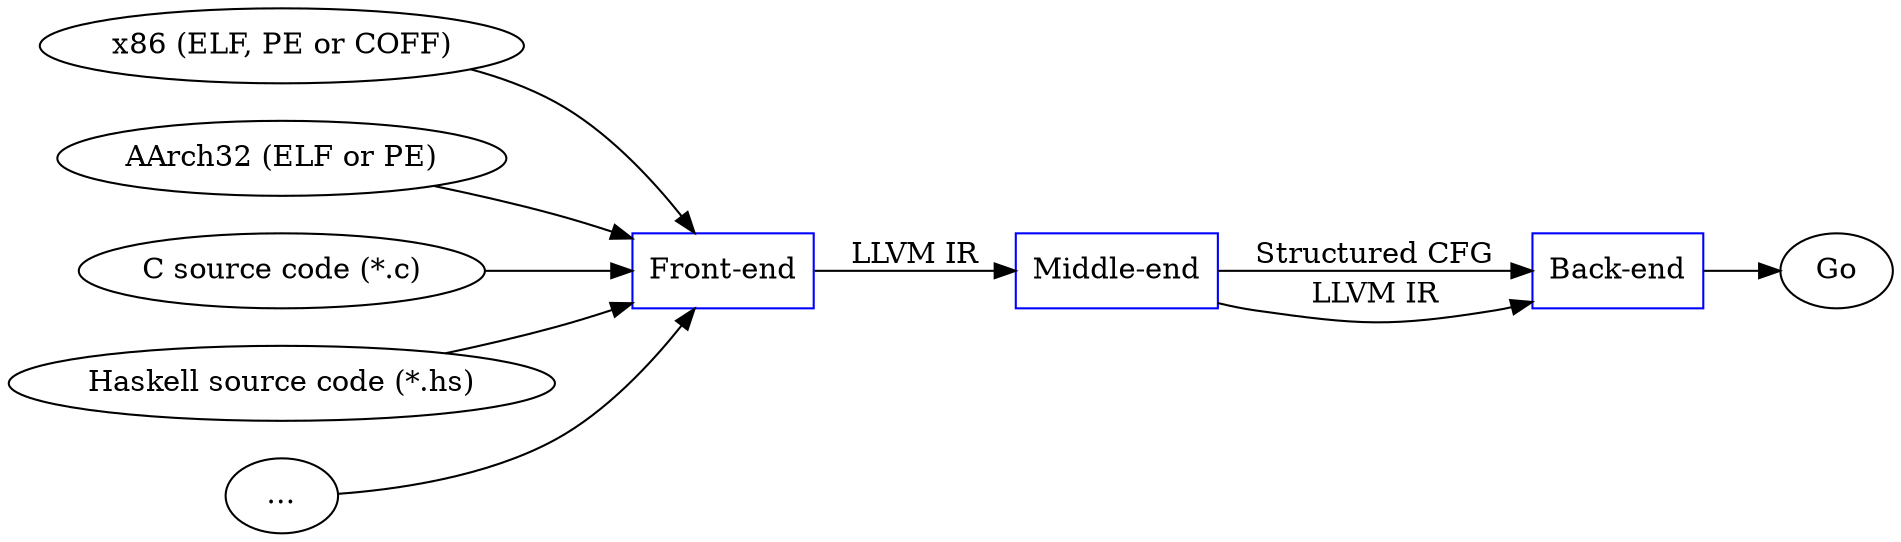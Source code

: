 digraph G {
	rankdir=LR

	// MC-Semantic input
	In1 [label="x86 (ELF, PE or COFF)"]
	// Fracture input
	In2 [label="AArch32 (ELF or PE)"]
	// Clang input
	In3 [label="C source code (*.c)"]
	// GHC input
	In4 [label="Haskell source code (*.hs)"]
	// Any LLVM compiler input
	In5 [label="…"]

	Front [label="Front-end" color=blue shape=box]
	Middle [label="Middle-end" color=blue shape=box]
	Back [label="Back-end" color=blue shape=box]

	// Output
	Out [label="Go"]

	{In1 In2 In3 In4 In5} -> Front
	Front -> Middle [label="LLVM IR"]
	Middle -> Back [label="Structured CFG"]
	Middle -> Back [label="LLVM IR"]
	Back -> Out
}
